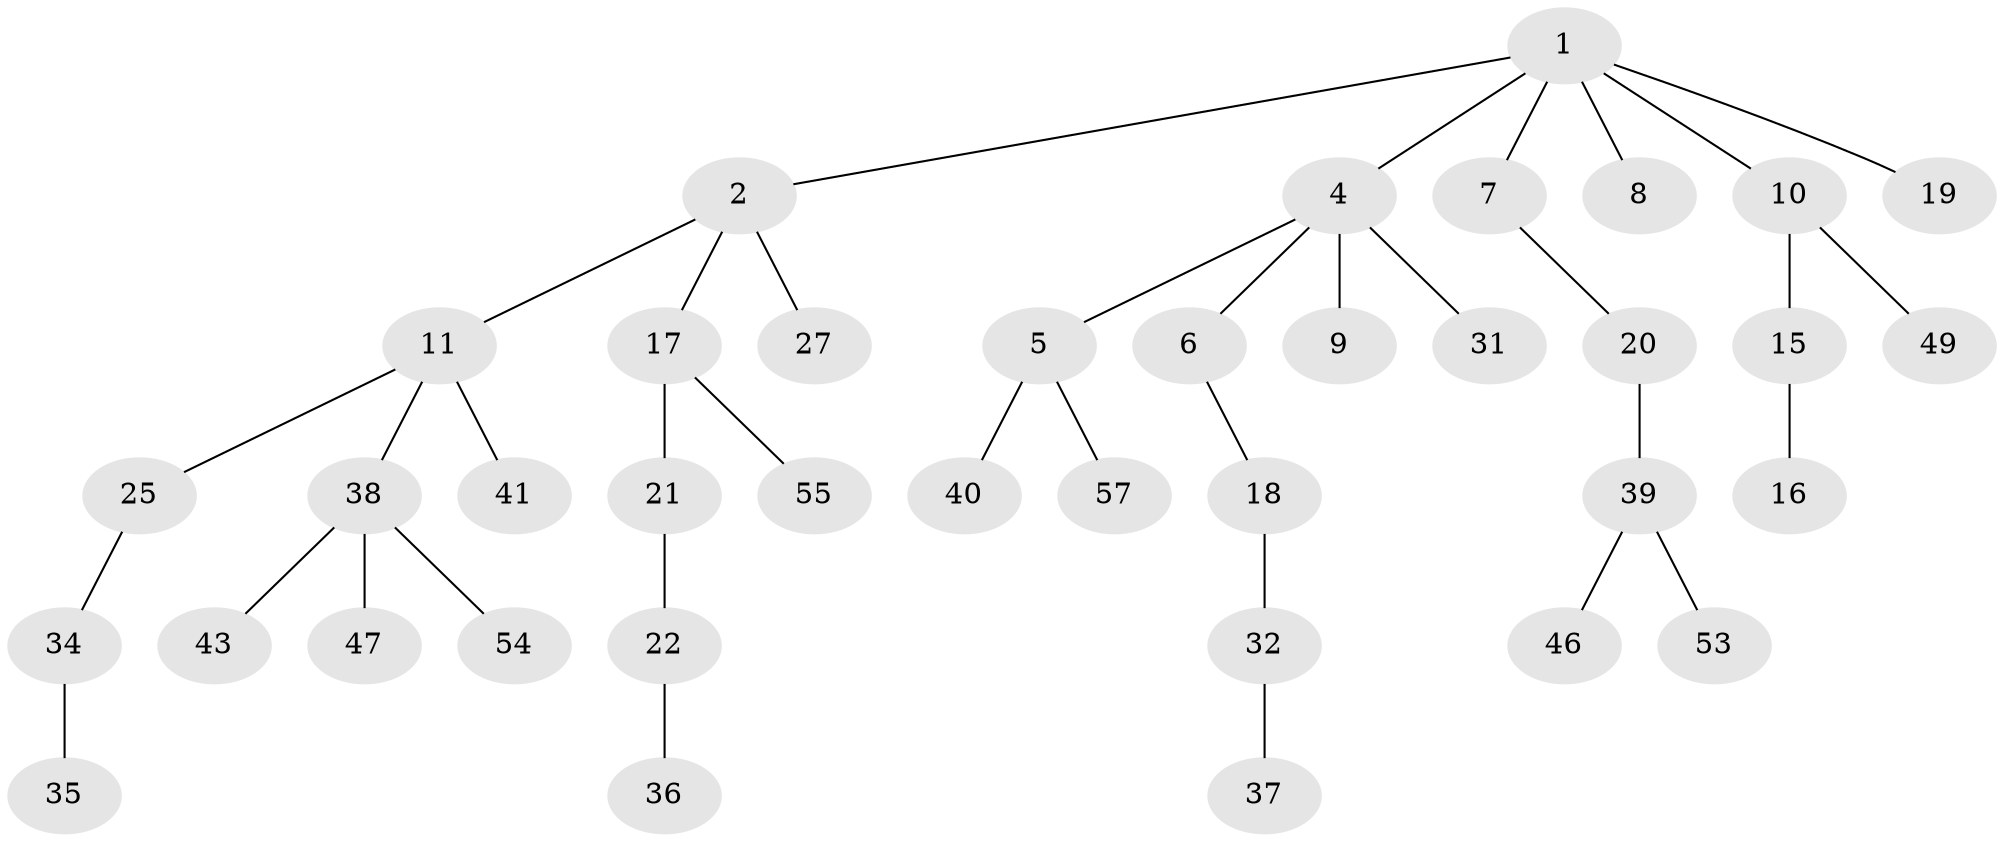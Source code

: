 // original degree distribution, {5: 0.05172413793103448, 3: 0.10344827586206896, 6: 0.017241379310344827, 2: 0.3103448275862069, 1: 0.46551724137931033, 4: 0.05172413793103448}
// Generated by graph-tools (version 1.1) at 2025/11/02/27/25 16:11:25]
// undirected, 38 vertices, 37 edges
graph export_dot {
graph [start="1"]
  node [color=gray90,style=filled];
  1 [super="+3"];
  2 [super="+29"];
  4 [super="+56"];
  5 [super="+12"];
  6 [super="+13"];
  7 [super="+14"];
  8 [super="+26"];
  9;
  10 [super="+24"];
  11 [super="+50"];
  15;
  16 [super="+33"];
  17 [super="+30"];
  18 [super="+23"];
  19;
  20;
  21;
  22 [super="+28"];
  25;
  27 [super="+44"];
  31;
  32;
  34 [super="+42"];
  35;
  36;
  37 [super="+52"];
  38 [super="+51"];
  39 [super="+45"];
  40 [super="+48"];
  41;
  43;
  46;
  47;
  49;
  53;
  54 [super="+58"];
  55;
  57;
  1 -- 2;
  1 -- 4;
  1 -- 7;
  1 -- 8;
  1 -- 10;
  1 -- 19;
  2 -- 11;
  2 -- 17;
  2 -- 27;
  4 -- 5;
  4 -- 6;
  4 -- 9;
  4 -- 31;
  5 -- 57;
  5 -- 40;
  6 -- 18;
  7 -- 20;
  10 -- 15;
  10 -- 49;
  11 -- 25;
  11 -- 38;
  11 -- 41;
  15 -- 16;
  17 -- 21;
  17 -- 55;
  18 -- 32;
  20 -- 39;
  21 -- 22;
  22 -- 36;
  25 -- 34;
  32 -- 37;
  34 -- 35;
  38 -- 43;
  38 -- 47;
  38 -- 54;
  39 -- 46;
  39 -- 53;
}
